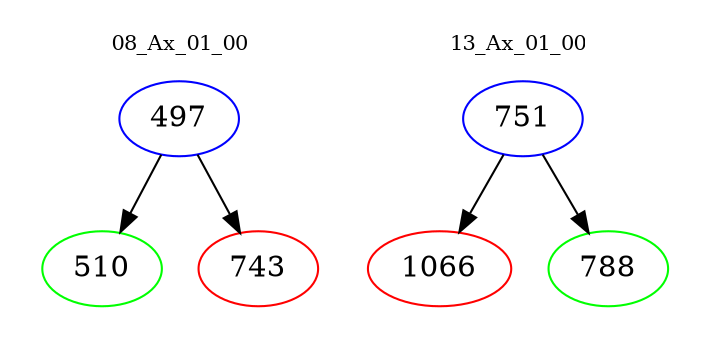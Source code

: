 digraph{
subgraph cluster_0 {
color = white
label = "08_Ax_01_00";
fontsize=10;
T0_497 [label="497", color="blue"]
T0_497 -> T0_510 [color="black"]
T0_510 [label="510", color="green"]
T0_497 -> T0_743 [color="black"]
T0_743 [label="743", color="red"]
}
subgraph cluster_1 {
color = white
label = "13_Ax_01_00";
fontsize=10;
T1_751 [label="751", color="blue"]
T1_751 -> T1_1066 [color="black"]
T1_1066 [label="1066", color="red"]
T1_751 -> T1_788 [color="black"]
T1_788 [label="788", color="green"]
}
}
